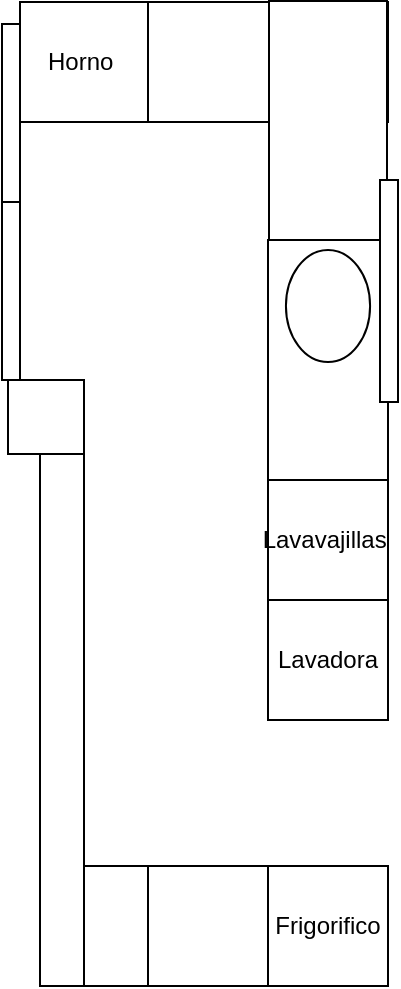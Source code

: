 <mxfile version="26.0.14">
  <diagram name="Página-1" id="f4SghKSi2Ip6ZndOtw0D">
    <mxGraphModel dx="116" dy="538" grid="1" gridSize="10" guides="1" tooltips="1" connect="1" arrows="1" fold="1" page="0" pageScale="1" pageWidth="827" pageHeight="1169" math="0" shadow="0">
      <root>
        <mxCell id="0" />
        <mxCell id="1" parent="0" />
        <mxCell id="VUU6hRvir32hyLVH66pQ-1" value="" style="whiteSpace=wrap;html=1;" parent="1" vertex="1">
          <mxGeometry x="145" y="175" width="120" height="60" as="geometry" />
        </mxCell>
        <mxCell id="VUU6hRvir32hyLVH66pQ-2" value="" style="whiteSpace=wrap;html=1;rotation=90;direction=west;" parent="1" vertex="1">
          <mxGeometry x="175" y="205" width="120" height="59" as="geometry" />
        </mxCell>
        <mxCell id="VUU6hRvir32hyLVH66pQ-4" style="edgeStyle=none;curved=1;rounded=0;orthogonalLoop=1;jettySize=auto;html=1;fontSize=12;startSize=8;endSize=8;" parent="1" source="VUU6hRvir32hyLVH66pQ-3" target="VUU6hRvir32hyLVH66pQ-1" edge="1">
          <mxGeometry relative="1" as="geometry">
            <mxPoint x="89.5" y="244.5" as="targetPoint" />
          </mxGeometry>
        </mxCell>
        <object label="Horno&amp;nbsp;" id="VUU6hRvir32hyLVH66pQ-3">
          <mxCell style="whiteSpace=wrap;html=1;" parent="1" vertex="1">
            <mxGeometry x="81" y="175" width="64" height="60" as="geometry" />
          </mxCell>
        </object>
        <mxCell id="VUU6hRvir32hyLVH66pQ-5" value="" style="whiteSpace=wrap;html=1;direction=south;" parent="1" vertex="1">
          <mxGeometry x="205" y="294" width="60" height="120" as="geometry" />
        </mxCell>
        <mxCell id="VUU6hRvir32hyLVH66pQ-6" value="Lavavajillas&amp;nbsp;" style="whiteSpace=wrap;html=1;" parent="1" vertex="1">
          <mxGeometry x="205" y="414" width="60" height="60" as="geometry" />
        </mxCell>
        <mxCell id="yUteIukDcnw1P1U2wABH-1" value="Lavadora" style="whiteSpace=wrap;html=1;" vertex="1" parent="1">
          <mxGeometry x="205" y="474" width="60" height="60" as="geometry" />
        </mxCell>
        <mxCell id="yUteIukDcnw1P1U2wABH-2" value="Frigorifico" style="whiteSpace=wrap;html=1;" vertex="1" parent="1">
          <mxGeometry x="205" y="607" width="60" height="60" as="geometry" />
        </mxCell>
        <mxCell id="yUteIukDcnw1P1U2wABH-3" value="" style="whiteSpace=wrap;html=1;" vertex="1" parent="1">
          <mxGeometry x="145" y="607" width="60" height="60" as="geometry" />
        </mxCell>
        <mxCell id="yUteIukDcnw1P1U2wABH-4" value="" style="whiteSpace=wrap;html=1;" vertex="1" parent="1">
          <mxGeometry x="113" y="607" width="32" height="60" as="geometry" />
        </mxCell>
        <mxCell id="yUteIukDcnw1P1U2wABH-5" value="" style="whiteSpace=wrap;html=1;" vertex="1" parent="1">
          <mxGeometry x="91" y="401" width="22" height="266" as="geometry" />
        </mxCell>
        <mxCell id="yUteIukDcnw1P1U2wABH-6" style="edgeStyle=none;curved=1;rounded=0;orthogonalLoop=1;jettySize=auto;html=1;entryX=0;entryY=0.5;entryDx=0;entryDy=0;fontSize=12;startSize=8;endSize=8;" edge="1" parent="1" source="yUteIukDcnw1P1U2wABH-5" target="yUteIukDcnw1P1U2wABH-5">
          <mxGeometry relative="1" as="geometry" />
        </mxCell>
        <mxCell id="yUteIukDcnw1P1U2wABH-7" value="" style="whiteSpace=wrap;html=1;" vertex="1" parent="1">
          <mxGeometry x="75" y="364" width="38" height="37" as="geometry" />
        </mxCell>
        <mxCell id="yUteIukDcnw1P1U2wABH-10" value="" style="whiteSpace=wrap;html=1;" vertex="1" parent="1">
          <mxGeometry x="72" y="186" width="9" height="89" as="geometry" />
        </mxCell>
        <mxCell id="yUteIukDcnw1P1U2wABH-12" value="" style="whiteSpace=wrap;html=1;" vertex="1" parent="1">
          <mxGeometry x="72" y="275" width="9" height="89" as="geometry" />
        </mxCell>
        <mxCell id="yUteIukDcnw1P1U2wABH-13" value="" style="ellipse;whiteSpace=wrap;html=1;rotation=90;" vertex="1" parent="1">
          <mxGeometry x="206.99" y="306" width="56.03" height="42.08" as="geometry" />
        </mxCell>
        <mxCell id="yUteIukDcnw1P1U2wABH-14" value="" style="whiteSpace=wrap;html=1;" vertex="1" parent="1">
          <mxGeometry x="261" y="264" width="9" height="111" as="geometry" />
        </mxCell>
      </root>
    </mxGraphModel>
  </diagram>
</mxfile>
